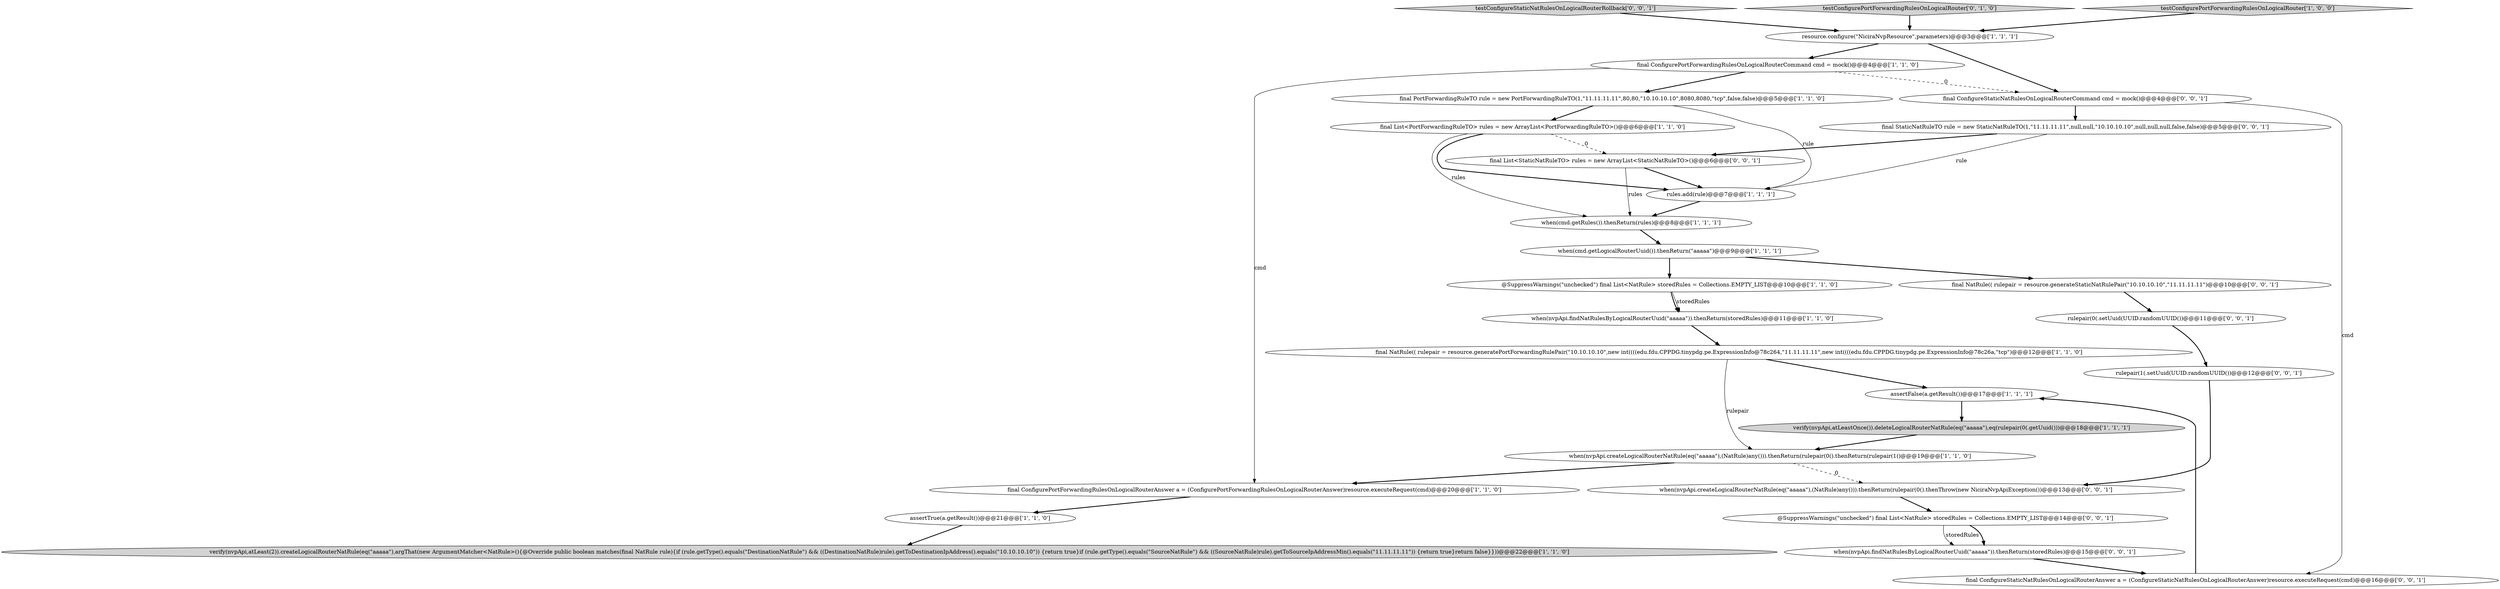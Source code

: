 digraph {
9 [style = filled, label = "final List<PortForwardingRuleTO> rules = new ArrayList<PortForwardingRuleTO>()@@@6@@@['1', '1', '0']", fillcolor = white, shape = ellipse image = "AAA0AAABBB1BBB"];
20 [style = filled, label = "final ConfigureStaticNatRulesOnLogicalRouterCommand cmd = mock()@@@4@@@['0', '0', '1']", fillcolor = white, shape = ellipse image = "AAA0AAABBB3BBB"];
15 [style = filled, label = "@SuppressWarnings(\"unchecked\") final List<NatRule> storedRules = Collections.EMPTY_LIST@@@10@@@['1', '1', '0']", fillcolor = white, shape = ellipse image = "AAA0AAABBB1BBB"];
1 [style = filled, label = "when(cmd.getRules()).thenReturn(rules)@@@8@@@['1', '1', '1']", fillcolor = white, shape = ellipse image = "AAA0AAABBB1BBB"];
24 [style = filled, label = "testConfigureStaticNatRulesOnLogicalRouterRollback['0', '0', '1']", fillcolor = lightgray, shape = diamond image = "AAA0AAABBB3BBB"];
16 [style = filled, label = "assertTrue(a.getResult())@@@21@@@['1', '1', '0']", fillcolor = white, shape = ellipse image = "AAA0AAABBB1BBB"];
11 [style = filled, label = "final ConfigurePortForwardingRulesOnLogicalRouterCommand cmd = mock()@@@4@@@['1', '1', '0']", fillcolor = white, shape = ellipse image = "AAA0AAABBB1BBB"];
13 [style = filled, label = "final NatRule(( rulepair = resource.generatePortForwardingRulePair(\"10.10.10.10\",new int((((edu.fdu.CPPDG.tinypdg.pe.ExpressionInfo@78c264,\"11.11.11.11\",new int((((edu.fdu.CPPDG.tinypdg.pe.ExpressionInfo@78c26a,\"tcp\")@@@12@@@['1', '1', '0']", fillcolor = white, shape = ellipse image = "AAA0AAABBB1BBB"];
27 [style = filled, label = "when(nvpApi.findNatRulesByLogicalRouterUuid(\"aaaaa\")).thenReturn(storedRules)@@@15@@@['0', '0', '1']", fillcolor = white, shape = ellipse image = "AAA0AAABBB3BBB"];
0 [style = filled, label = "resource.configure(\"NiciraNvpResource\",parameters)@@@3@@@['1', '1', '1']", fillcolor = white, shape = ellipse image = "AAA0AAABBB1BBB"];
4 [style = filled, label = "final ConfigurePortForwardingRulesOnLogicalRouterAnswer a = (ConfigurePortForwardingRulesOnLogicalRouterAnswer)resource.executeRequest(cmd)@@@20@@@['1', '1', '0']", fillcolor = white, shape = ellipse image = "AAA0AAABBB1BBB"];
6 [style = filled, label = "assertFalse(a.getResult())@@@17@@@['1', '1', '1']", fillcolor = white, shape = ellipse image = "AAA0AAABBB1BBB"];
3 [style = filled, label = "final PortForwardingRuleTO rule = new PortForwardingRuleTO(1,\"11.11.11.11\",80,80,\"10.10.10.10\",8080,8080,\"tcp\",false,false)@@@5@@@['1', '1', '0']", fillcolor = white, shape = ellipse image = "AAA0AAABBB1BBB"];
22 [style = filled, label = "final StaticNatRuleTO rule = new StaticNatRuleTO(1,\"11.11.11.11\",null,null,\"10.10.10.10\",null,null,null,false,false)@@@5@@@['0', '0', '1']", fillcolor = white, shape = ellipse image = "AAA0AAABBB3BBB"];
17 [style = filled, label = "testConfigurePortForwardingRulesOnLogicalRouter['0', '1', '0']", fillcolor = lightgray, shape = diamond image = "AAA0AAABBB2BBB"];
10 [style = filled, label = "testConfigurePortForwardingRulesOnLogicalRouter['1', '0', '0']", fillcolor = lightgray, shape = diamond image = "AAA0AAABBB1BBB"];
2 [style = filled, label = "verify(nvpApi,atLeast(2)).createLogicalRouterNatRule(eq(\"aaaaa\"),argThat(new ArgumentMatcher<NatRule>(){@Override public boolean matches(final NatRule rule){if (rule.getType().equals(\"DestinationNatRule\") && ((DestinationNatRule)rule).getToDestinationIpAddress().equals(\"10.10.10.10\")) {return true}if (rule.getType().equals(\"SourceNatRule\") && ((SourceNatRule)rule).getToSourceIpAddressMin().equals(\"11.11.11.11\")) {return true}return false}}))@@@22@@@['1', '1', '0']", fillcolor = lightgray, shape = ellipse image = "AAA0AAABBB1BBB"];
25 [style = filled, label = "final ConfigureStaticNatRulesOnLogicalRouterAnswer a = (ConfigureStaticNatRulesOnLogicalRouterAnswer)resource.executeRequest(cmd)@@@16@@@['0', '0', '1']", fillcolor = white, shape = ellipse image = "AAA0AAABBB3BBB"];
21 [style = filled, label = "rulepair(0(.setUuid(UUID.randomUUID())@@@11@@@['0', '0', '1']", fillcolor = white, shape = ellipse image = "AAA0AAABBB3BBB"];
23 [style = filled, label = "final List<StaticNatRuleTO> rules = new ArrayList<StaticNatRuleTO>()@@@6@@@['0', '0', '1']", fillcolor = white, shape = ellipse image = "AAA0AAABBB3BBB"];
19 [style = filled, label = "when(nvpApi.createLogicalRouterNatRule(eq(\"aaaaa\"),(NatRule)any())).thenReturn(rulepair(0().thenThrow(new NiciraNvpApiException())@@@13@@@['0', '0', '1']", fillcolor = white, shape = ellipse image = "AAA0AAABBB3BBB"];
26 [style = filled, label = "rulepair(1(.setUuid(UUID.randomUUID())@@@12@@@['0', '0', '1']", fillcolor = white, shape = ellipse image = "AAA0AAABBB3BBB"];
28 [style = filled, label = "final NatRule(( rulepair = resource.generateStaticNatRulePair(\"10.10.10.10\",\"11.11.11.11\")@@@10@@@['0', '0', '1']", fillcolor = white, shape = ellipse image = "AAA0AAABBB3BBB"];
14 [style = filled, label = "verify(nvpApi,atLeastOnce()).deleteLogicalRouterNatRule(eq(\"aaaaa\"),eq(rulepair(0(.getUuid()))@@@18@@@['1', '1', '1']", fillcolor = lightgray, shape = ellipse image = "AAA0AAABBB1BBB"];
18 [style = filled, label = "@SuppressWarnings(\"unchecked\") final List<NatRule> storedRules = Collections.EMPTY_LIST@@@14@@@['0', '0', '1']", fillcolor = white, shape = ellipse image = "AAA0AAABBB3BBB"];
5 [style = filled, label = "when(cmd.getLogicalRouterUuid()).thenReturn(\"aaaaa\")@@@9@@@['1', '1', '1']", fillcolor = white, shape = ellipse image = "AAA0AAABBB1BBB"];
12 [style = filled, label = "rules.add(rule)@@@7@@@['1', '1', '1']", fillcolor = white, shape = ellipse image = "AAA0AAABBB1BBB"];
8 [style = filled, label = "when(nvpApi.findNatRulesByLogicalRouterUuid(\"aaaaa\")).thenReturn(storedRules)@@@11@@@['1', '1', '0']", fillcolor = white, shape = ellipse image = "AAA0AAABBB1BBB"];
7 [style = filled, label = "when(nvpApi.createLogicalRouterNatRule(eq(\"aaaaa\"),(NatRule)any())).thenReturn(rulepair(0().thenReturn(rulepair(1()@@@19@@@['1', '1', '0']", fillcolor = white, shape = ellipse image = "AAA0AAABBB1BBB"];
28->21 [style = bold, label=""];
3->12 [style = solid, label="rule"];
11->3 [style = bold, label=""];
14->7 [style = bold, label=""];
11->20 [style = dashed, label="0"];
27->25 [style = bold, label=""];
15->8 [style = solid, label="storedRules"];
4->16 [style = bold, label=""];
13->6 [style = bold, label=""];
20->22 [style = bold, label=""];
12->1 [style = bold, label=""];
22->12 [style = solid, label="rule"];
7->19 [style = dashed, label="0"];
11->4 [style = solid, label="cmd"];
24->0 [style = bold, label=""];
0->11 [style = bold, label=""];
16->2 [style = bold, label=""];
26->19 [style = bold, label=""];
20->25 [style = solid, label="cmd"];
23->1 [style = solid, label="rules"];
0->20 [style = bold, label=""];
6->14 [style = bold, label=""];
9->12 [style = bold, label=""];
13->7 [style = solid, label="rulepair"];
18->27 [style = solid, label="storedRules"];
23->12 [style = bold, label=""];
7->4 [style = bold, label=""];
21->26 [style = bold, label=""];
3->9 [style = bold, label=""];
9->1 [style = solid, label="rules"];
8->13 [style = bold, label=""];
9->23 [style = dashed, label="0"];
22->23 [style = bold, label=""];
5->28 [style = bold, label=""];
18->27 [style = bold, label=""];
15->8 [style = bold, label=""];
19->18 [style = bold, label=""];
25->6 [style = bold, label=""];
17->0 [style = bold, label=""];
10->0 [style = bold, label=""];
5->15 [style = bold, label=""];
1->5 [style = bold, label=""];
}
